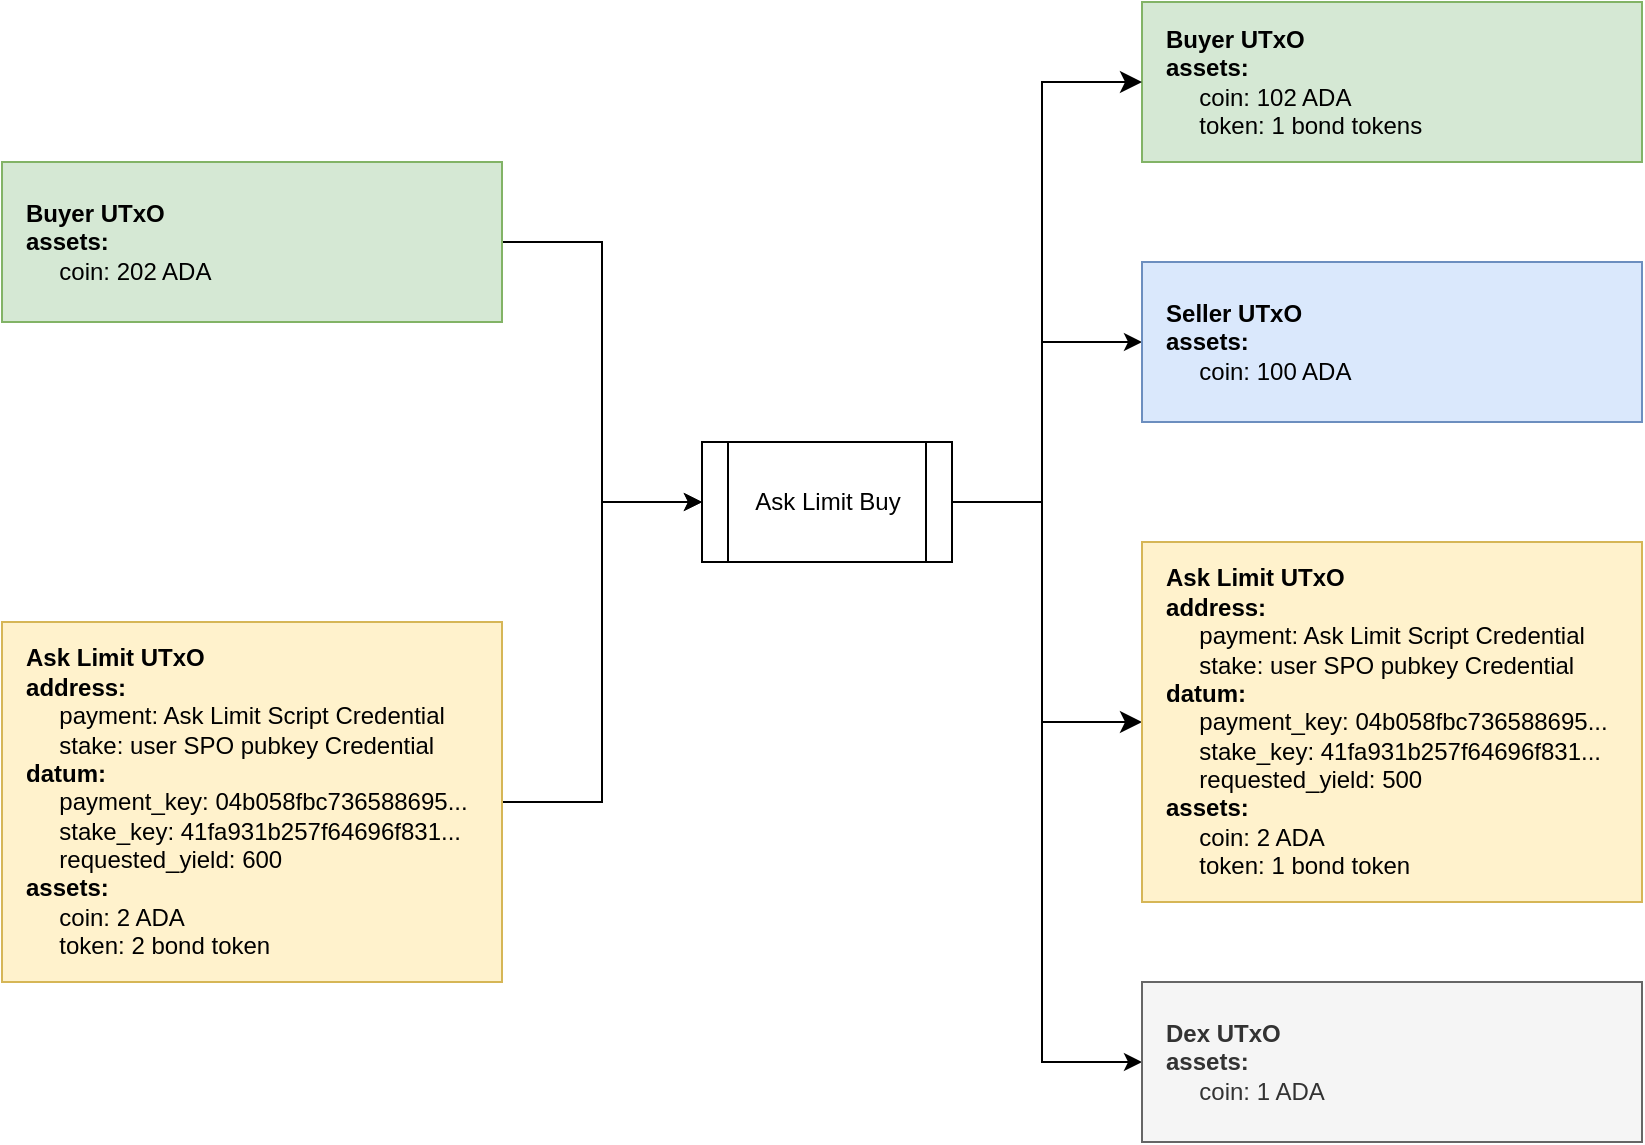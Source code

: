 <mxfile>
    <diagram id="NrLGPHyMQpCCdDm0QkeN" name="Page-1">
        <mxGraphModel dx="1130" dy="673" grid="1" gridSize="10" guides="1" tooltips="1" connect="1" arrows="1" fold="1" page="1" pageScale="1" pageWidth="850" pageHeight="1100" math="0" shadow="0">
            <root>
                <mxCell id="0"/>
                <mxCell id="1" parent="0"/>
                <mxCell id="46" style="edgeStyle=none;rounded=0;html=1;entryX=0;entryY=0.5;entryDx=0;entryDy=0;strokeColor=default;" parent="1" source="3" target="5" edge="1">
                    <mxGeometry relative="1" as="geometry">
                        <Array as="points">
                            <mxPoint x="320" y="310"/>
                            <mxPoint x="320" y="440"/>
                        </Array>
                    </mxGeometry>
                </mxCell>
                <mxCell id="3" value="&amp;nbsp; &amp;nbsp;&lt;b&gt;Buyer UTxO&lt;/b&gt;&lt;br&gt;&lt;b&gt;&amp;nbsp; &amp;nbsp;assets:&lt;/b&gt;&lt;br&gt;&lt;span style=&quot;font-weight: bold; white-space: pre;&quot;&gt;&#9;&lt;/span&gt;coin: 202 ADA" style="rounded=0;whiteSpace=wrap;html=1;align=left;fillColor=#d5e8d4;strokeColor=#82b366;" parent="1" vertex="1">
                    <mxGeometry x="20" y="270" width="250" height="80" as="geometry"/>
                </mxCell>
                <mxCell id="4" style="edgeStyle=segmentEdgeStyle;shape=connector;curved=0;rounded=0;html=1;entryX=0;entryY=0.5;entryDx=0;entryDy=0;labelBackgroundColor=default;strokeColor=default;fontFamily=Helvetica;fontSize=11;fontColor=default;endArrow=classic;startSize=8;endSize=8;exitX=1;exitY=0.5;exitDx=0;exitDy=0;" parent="1" source="5" target="7" edge="1">
                    <mxGeometry relative="1" as="geometry">
                        <Array as="points">
                            <mxPoint x="540" y="440"/>
                            <mxPoint x="540" y="550"/>
                        </Array>
                        <mxPoint x="495" y="360" as="sourcePoint"/>
                    </mxGeometry>
                </mxCell>
                <mxCell id="53" style="edgeStyle=none;html=1;entryX=0;entryY=0.5;entryDx=0;entryDy=0;exitX=1;exitY=0.5;exitDx=0;exitDy=0;strokeColor=default;rounded=0;" parent="1" source="5" target="52" edge="1">
                    <mxGeometry relative="1" as="geometry">
                        <mxPoint x="495" y="360" as="sourcePoint"/>
                        <Array as="points">
                            <mxPoint x="540" y="440"/>
                            <mxPoint x="540" y="360"/>
                        </Array>
                    </mxGeometry>
                </mxCell>
                <mxCell id="57" style="edgeStyle=none;html=1;entryX=0;entryY=0.5;entryDx=0;entryDy=0;rounded=0;exitX=1;exitY=0.5;exitDx=0;exitDy=0;" parent="1" source="5" target="54" edge="1">
                    <mxGeometry relative="1" as="geometry">
                        <mxPoint x="495" y="360" as="sourcePoint"/>
                        <Array as="points">
                            <mxPoint x="540" y="440"/>
                            <mxPoint x="540" y="360"/>
                            <mxPoint x="540" y="720"/>
                        </Array>
                    </mxGeometry>
                </mxCell>
                <mxCell id="5" value="Ask Limit Buy" style="shape=process;whiteSpace=wrap;html=1;backgroundOutline=1;" parent="1" vertex="1">
                    <mxGeometry x="370" y="410" width="125" height="60" as="geometry"/>
                </mxCell>
                <mxCell id="6" value="&amp;nbsp; &amp;nbsp;&lt;b&gt;Buyer UTxO&lt;/b&gt;&lt;br&gt;&lt;b&gt;&amp;nbsp; &amp;nbsp;assets:&lt;/b&gt;&lt;br&gt;&lt;span style=&quot;font-weight: bold; white-space: pre;&quot;&gt;&#9;&lt;/span&gt;coin: 102 ADA&lt;br&gt;&lt;span style=&quot;white-space: pre;&quot;&gt;&#9;&lt;/span&gt;token: 1 bond tokens" style="rounded=0;whiteSpace=wrap;html=1;align=left;fillColor=#d5e8d4;strokeColor=#82b366;" parent="1" vertex="1">
                    <mxGeometry x="590" y="190" width="250" height="80" as="geometry"/>
                </mxCell>
                <mxCell id="7" value="&amp;nbsp; &amp;nbsp;&lt;b&gt;Ask Limit UTxO&lt;br&gt;&lt;/b&gt;&amp;nbsp; &amp;nbsp;&lt;b&gt;address:&lt;br&gt;&lt;/b&gt;&lt;span style=&quot;&quot;&gt;&#9;&lt;/span&gt;&lt;span style=&quot;&quot;&gt;&#9;&lt;/span&gt;&lt;span style=&quot;white-space: pre;&quot;&gt;&#9;&lt;/span&gt;payment: Ask Limit Script Credential&lt;br&gt;&lt;span style=&quot;&quot;&gt;&#9;&lt;/span&gt;&lt;span style=&quot;&quot;&gt;&#9;&lt;/span&gt;&lt;span style=&quot;white-space: pre;&quot;&gt;&#9;&lt;/span&gt;stake: user SPO pubkey Credential&lt;br&gt;&amp;nbsp; &amp;nbsp;&lt;b&gt;datum:&lt;br&gt;&lt;/b&gt;&lt;span style=&quot;&quot;&gt;&#9;&lt;/span&gt;&lt;span style=&quot;&quot;&gt;&#9;&lt;/span&gt;&lt;span style=&quot;white-space: pre;&quot;&gt;&#9;&lt;/span&gt;payment_key:&amp;nbsp;04b058fbc736588695...&lt;br&gt;&lt;span style=&quot;font-weight: bold;&quot;&gt;&#9;&lt;/span&gt;&lt;span style=&quot;white-space: pre;&quot;&gt;&#9;&lt;/span&gt;stake_key:&amp;nbsp;41fa931b257f64696f831...&lt;br&gt;&lt;span style=&quot;white-space: pre;&quot;&gt;&#9;&lt;/span&gt;requested_yield: 500&lt;br&gt;&lt;b&gt;&amp;nbsp; &amp;nbsp;assets:&lt;/b&gt;&lt;br&gt;&lt;span style=&quot;font-weight: bold;&quot;&gt;&#9;&lt;/span&gt;&lt;span style=&quot;&quot;&gt;&#9;&lt;/span&gt;&lt;span style=&quot;white-space: pre;&quot;&gt;&#9;&lt;/span&gt;coin: 2 ADA&lt;br&gt;&lt;span style=&quot;white-space: pre;&quot;&gt;&#9;&lt;/span&gt;token: 1 bond token" style="rounded=0;whiteSpace=wrap;html=1;align=left;fillColor=#fff2cc;strokeColor=#d6b656;" parent="1" vertex="1">
                    <mxGeometry x="590" y="460" width="250" height="180" as="geometry"/>
                </mxCell>
                <mxCell id="8" value="" style="edgeStyle=segmentEdgeStyle;endArrow=classic;html=1;curved=0;rounded=0;endSize=8;startSize=8;strokeColor=default;entryX=0;entryY=0.5;entryDx=0;entryDy=0;exitX=1;exitY=0.5;exitDx=0;exitDy=0;" parent="1" source="5" target="6" edge="1">
                    <mxGeometry width="50" height="50" relative="1" as="geometry">
                        <mxPoint x="495" y="360" as="sourcePoint"/>
                        <mxPoint x="460" y="160" as="targetPoint"/>
                        <Array as="points">
                            <mxPoint x="540" y="440"/>
                            <mxPoint x="540" y="230"/>
                        </Array>
                    </mxGeometry>
                </mxCell>
                <mxCell id="47" style="edgeStyle=none;rounded=0;html=1;entryX=0;entryY=0.5;entryDx=0;entryDy=0;strokeColor=default;exitX=1;exitY=0.5;exitDx=0;exitDy=0;" parent="1" source="26" target="5" edge="1">
                    <mxGeometry relative="1" as="geometry">
                        <Array as="points">
                            <mxPoint x="320" y="590"/>
                            <mxPoint x="320" y="440"/>
                        </Array>
                    </mxGeometry>
                </mxCell>
                <mxCell id="26" value="&amp;nbsp; &amp;nbsp;&lt;b&gt;Ask Limit UTxO&lt;br&gt;&lt;/b&gt;&amp;nbsp; &amp;nbsp;&lt;b&gt;address:&lt;br&gt;&lt;/b&gt;&lt;span style=&quot;&quot;&gt;&#9;&lt;/span&gt;&lt;span style=&quot;&quot;&gt;&#9;&lt;/span&gt;&lt;span style=&quot;white-space: pre;&quot;&gt;&#9;&lt;/span&gt;payment: Ask Limit Script Credential&lt;br&gt;&lt;span style=&quot;&quot;&gt;&#9;&lt;/span&gt;&lt;span style=&quot;&quot;&gt;&#9;&lt;/span&gt;&lt;span style=&quot;white-space: pre;&quot;&gt;&#9;&lt;/span&gt;stake: user SPO pubkey Credential&lt;br&gt;&amp;nbsp; &amp;nbsp;&lt;b&gt;datum:&lt;br&gt;&lt;/b&gt;&lt;span style=&quot;&quot;&gt;&#9;&lt;/span&gt;&lt;span style=&quot;&quot;&gt;&#9;&lt;/span&gt;&lt;span style=&quot;white-space: pre;&quot;&gt;&#9;&lt;/span&gt;payment_key:&amp;nbsp;04b058fbc736588695...&lt;br&gt;&lt;span style=&quot;font-weight: bold;&quot;&gt;&#9;&lt;/span&gt;&lt;span style=&quot;white-space: pre;&quot;&gt;&#9;&lt;/span&gt;stake_key:&amp;nbsp;41fa931b257f64696f831...&lt;br&gt;&lt;span style=&quot;white-space: pre;&quot;&gt;&#9;&lt;/span&gt;requested_yield: 600&lt;br&gt;&lt;b&gt;&amp;nbsp; &amp;nbsp;assets:&lt;/b&gt;&lt;br&gt;&lt;span style=&quot;font-weight: bold;&quot;&gt;&#9;&lt;/span&gt;&lt;span style=&quot;&quot;&gt;&#9;&lt;/span&gt;&lt;span style=&quot;white-space: pre;&quot;&gt;&#9;&lt;/span&gt;coin: 2 ADA&lt;br&gt;&lt;span style=&quot;white-space: pre;&quot;&gt;&#9;&lt;/span&gt;token: 2 bond token" style="rounded=0;whiteSpace=wrap;html=1;align=left;fillColor=#fff2cc;strokeColor=#d6b656;" parent="1" vertex="1">
                    <mxGeometry x="20" y="500" width="250" height="180" as="geometry"/>
                </mxCell>
                <mxCell id="52" value="&amp;nbsp; &amp;nbsp;&lt;b&gt;Seller UTxO&lt;/b&gt;&lt;br&gt;&lt;b&gt;&amp;nbsp; &amp;nbsp;assets:&lt;/b&gt;&lt;br&gt;&lt;span style=&quot;font-weight: bold; white-space: pre;&quot;&gt;&#9;&lt;/span&gt;coin: 100 ADA" style="rounded=0;whiteSpace=wrap;html=1;align=left;fillColor=#dae8fc;strokeColor=#6c8ebf;" parent="1" vertex="1">
                    <mxGeometry x="590" y="320" width="250" height="80" as="geometry"/>
                </mxCell>
                <mxCell id="54" value="&amp;nbsp; &amp;nbsp;&lt;b&gt;Dex UTxO&lt;/b&gt;&lt;br&gt;&lt;b&gt;&amp;nbsp; &amp;nbsp;assets:&lt;/b&gt;&lt;br&gt;&lt;span style=&quot;font-weight: bold; white-space: pre;&quot;&gt;&#9;&lt;/span&gt;coin: 1 ADA" style="rounded=0;whiteSpace=wrap;html=1;align=left;fillColor=#f5f5f5;strokeColor=#666666;fontColor=#333333;" parent="1" vertex="1">
                    <mxGeometry x="590" y="680" width="250" height="80" as="geometry"/>
                </mxCell>
            </root>
        </mxGraphModel>
    </diagram>
    <diagram id="h37SgwIpP1z7uB-V0dES" name="Page-2">
        <mxGraphModel dx="1130" dy="673" grid="1" gridSize="10" guides="1" tooltips="1" connect="1" arrows="1" fold="1" page="1" pageScale="1" pageWidth="850" pageHeight="1100" math="0" shadow="0">
            <root>
                <mxCell id="0"/>
                <mxCell id="1" parent="0"/>
                <mxCell id="0TGpAV2iyIRaie6uvU2J-1" style="edgeStyle=none;rounded=0;html=1;entryX=0;entryY=0.5;entryDx=0;entryDy=0;strokeColor=default;" edge="1" parent="1" source="0TGpAV2iyIRaie6uvU2J-2" target="0TGpAV2iyIRaie6uvU2J-5">
                    <mxGeometry relative="1" as="geometry">
                        <Array as="points">
                            <mxPoint x="320" y="440"/>
                            <mxPoint x="320" y="570"/>
                        </Array>
                    </mxGeometry>
                </mxCell>
                <mxCell id="0TGpAV2iyIRaie6uvU2J-2" value="&amp;nbsp; &amp;nbsp;&lt;b&gt;Buyer UTxO&lt;/b&gt;&lt;br&gt;&lt;b&gt;&amp;nbsp; &amp;nbsp;assets:&lt;/b&gt;&lt;br&gt;&lt;span style=&quot;font-weight: bold; white-space: pre;&quot;&gt;&#9;&lt;/span&gt;coin: 202 ADA" style="rounded=0;whiteSpace=wrap;html=1;align=left;fillColor=#d5e8d4;strokeColor=#82b366;" vertex="1" parent="1">
                    <mxGeometry x="10" y="400" width="250" height="80" as="geometry"/>
                </mxCell>
                <mxCell id="0TGpAV2iyIRaie6uvU2J-3" style="edgeStyle=none;html=1;entryX=0;entryY=0.5;entryDx=0;entryDy=0;exitX=1;exitY=0.5;exitDx=0;exitDy=0;strokeColor=default;rounded=0;" edge="1" parent="1" source="0TGpAV2iyIRaie6uvU2J-5" target="0TGpAV2iyIRaie6uvU2J-10">
                    <mxGeometry relative="1" as="geometry">
                        <mxPoint x="495" y="490" as="sourcePoint"/>
                        <Array as="points">
                            <mxPoint x="540" y="570"/>
                        </Array>
                    </mxGeometry>
                </mxCell>
                <mxCell id="0TGpAV2iyIRaie6uvU2J-4" style="edgeStyle=none;html=1;entryX=0;entryY=0.5;entryDx=0;entryDy=0;rounded=0;exitX=1;exitY=0.5;exitDx=0;exitDy=0;" edge="1" parent="1" source="0TGpAV2iyIRaie6uvU2J-5" target="0TGpAV2iyIRaie6uvU2J-11">
                    <mxGeometry relative="1" as="geometry">
                        <mxPoint x="495" y="490" as="sourcePoint"/>
                        <Array as="points">
                            <mxPoint x="540" y="570"/>
                            <mxPoint x="540" y="490"/>
                            <mxPoint x="540" y="750"/>
                        </Array>
                    </mxGeometry>
                </mxCell>
                <mxCell id="0TGpAV2iyIRaie6uvU2J-5" value="Ask Limit Buy" style="shape=process;whiteSpace=wrap;html=1;backgroundOutline=1;" vertex="1" parent="1">
                    <mxGeometry x="370" y="540" width="125" height="60" as="geometry"/>
                </mxCell>
                <mxCell id="0TGpAV2iyIRaie6uvU2J-6" value="&amp;nbsp; &amp;nbsp;&lt;b&gt;Buyer UTxO&lt;/b&gt;&lt;br&gt;&lt;b&gt;&amp;nbsp; &amp;nbsp;assets:&lt;/b&gt;&lt;br&gt;&lt;span style=&quot;font-weight: bold; white-space: pre;&quot;&gt;&#9;&lt;/span&gt;coin: 2 ADA&lt;br&gt;&lt;span style=&quot;white-space: pre;&quot;&gt;&#9;&lt;/span&gt;token: 2 bond tokens" style="rounded=0;whiteSpace=wrap;html=1;align=left;fillColor=#d5e8d4;strokeColor=#82b366;" vertex="1" parent="1">
                    <mxGeometry x="590" y="380" width="250" height="80" as="geometry"/>
                </mxCell>
                <mxCell id="0TGpAV2iyIRaie6uvU2J-7" value="" style="edgeStyle=segmentEdgeStyle;endArrow=classic;html=1;curved=0;rounded=0;endSize=8;startSize=8;strokeColor=default;entryX=0;entryY=0.5;entryDx=0;entryDy=0;exitX=1;exitY=0.5;exitDx=0;exitDy=0;" edge="1" parent="1" source="0TGpAV2iyIRaie6uvU2J-5" target="0TGpAV2iyIRaie6uvU2J-6">
                    <mxGeometry width="50" height="50" relative="1" as="geometry">
                        <mxPoint x="495" y="490" as="sourcePoint"/>
                        <mxPoint x="460" y="290" as="targetPoint"/>
                        <Array as="points">
                            <mxPoint x="540" y="570"/>
                            <mxPoint x="540" y="420"/>
                        </Array>
                    </mxGeometry>
                </mxCell>
                <mxCell id="0TGpAV2iyIRaie6uvU2J-8" style="edgeStyle=none;rounded=0;html=1;entryX=0;entryY=0.5;entryDx=0;entryDy=0;strokeColor=default;exitX=1;exitY=0.5;exitDx=0;exitDy=0;" edge="1" parent="1" source="0TGpAV2iyIRaie6uvU2J-9" target="0TGpAV2iyIRaie6uvU2J-5">
                    <mxGeometry relative="1" as="geometry">
                        <Array as="points">
                            <mxPoint x="320" y="720"/>
                            <mxPoint x="320" y="570"/>
                        </Array>
                    </mxGeometry>
                </mxCell>
                <mxCell id="0TGpAV2iyIRaie6uvU2J-9" value="&amp;nbsp; &amp;nbsp;&lt;b&gt;Ask Limit UTxO&lt;br&gt;&lt;/b&gt;&amp;nbsp; &amp;nbsp;&lt;b&gt;address:&lt;br&gt;&lt;/b&gt;&lt;span style=&quot;&quot;&gt;&#9;&lt;/span&gt;&lt;span style=&quot;&quot;&gt;&#9;&lt;/span&gt;&lt;span style=&quot;white-space: pre;&quot;&gt;&#9;&lt;/span&gt;payment: Ask Limit Script Credential&lt;br&gt;&lt;span style=&quot;&quot;&gt;&#9;&lt;/span&gt;&lt;span style=&quot;&quot;&gt;&#9;&lt;/span&gt;&lt;span style=&quot;white-space: pre;&quot;&gt;&#9;&lt;/span&gt;stake: user SPO pubkey Credential&lt;br&gt;&amp;nbsp; &amp;nbsp;&lt;b&gt;datum:&lt;br&gt;&lt;/b&gt;&lt;span style=&quot;&quot;&gt;&#9;&lt;/span&gt;&lt;span style=&quot;&quot;&gt;&#9;&lt;/span&gt;&lt;span style=&quot;white-space: pre;&quot;&gt;&#9;&lt;/span&gt;payment_key:&amp;nbsp;04b058fbc736588695...&lt;br&gt;&lt;span style=&quot;font-weight: bold;&quot;&gt;&#9;&lt;/span&gt;&lt;span style=&quot;white-space: pre;&quot;&gt;&#9;&lt;/span&gt;stake_key:&amp;nbsp;41fa931b257f64696f831...&lt;br&gt;&lt;span style=&quot;white-space: pre;&quot;&gt;&#9;&lt;/span&gt;requested_yield: 600&lt;br&gt;&lt;b&gt;&amp;nbsp; &amp;nbsp;assets:&lt;/b&gt;&lt;br&gt;&lt;span style=&quot;font-weight: bold;&quot;&gt;&#9;&lt;/span&gt;&lt;span style=&quot;&quot;&gt;&#9;&lt;/span&gt;&lt;span style=&quot;white-space: pre;&quot;&gt;&#9;&lt;/span&gt;coin: 2 ADA&lt;br&gt;&lt;span style=&quot;white-space: pre;&quot;&gt;&#9;&lt;/span&gt;token: 2 bond token" style="rounded=0;whiteSpace=wrap;html=1;align=left;fillColor=#fff2cc;strokeColor=#d6b656;" vertex="1" parent="1">
                    <mxGeometry x="10" y="630" width="250" height="180" as="geometry"/>
                </mxCell>
                <mxCell id="0TGpAV2iyIRaie6uvU2J-10" value="&amp;nbsp; &amp;nbsp;&lt;b&gt;Seller UTxO&lt;/b&gt;&lt;br&gt;&lt;b&gt;&amp;nbsp; &amp;nbsp;assets:&lt;/b&gt;&lt;br&gt;&lt;span style=&quot;font-weight: bold; white-space: pre;&quot;&gt;&#9;&lt;/span&gt;coin: 200 ADA" style="rounded=0;whiteSpace=wrap;html=1;align=left;fillColor=#dae8fc;strokeColor=#6c8ebf;" vertex="1" parent="1">
                    <mxGeometry x="590" y="530" width="250" height="80" as="geometry"/>
                </mxCell>
                <mxCell id="0TGpAV2iyIRaie6uvU2J-11" value="&amp;nbsp; &amp;nbsp;&lt;b&gt;Dex UTxO&lt;/b&gt;&lt;br&gt;&lt;b&gt;&amp;nbsp; &amp;nbsp;assets:&lt;/b&gt;&lt;br&gt;&lt;span style=&quot;font-weight: bold; white-space: pre;&quot;&gt;&#9;&lt;/span&gt;coin: 2 ADA" style="rounded=0;whiteSpace=wrap;html=1;align=left;fillColor=#f5f5f5;strokeColor=#666666;fontColor=#333333;" vertex="1" parent="1">
                    <mxGeometry x="590" y="710" width="250" height="80" as="geometry"/>
                </mxCell>
            </root>
        </mxGraphModel>
    </diagram>
</mxfile>